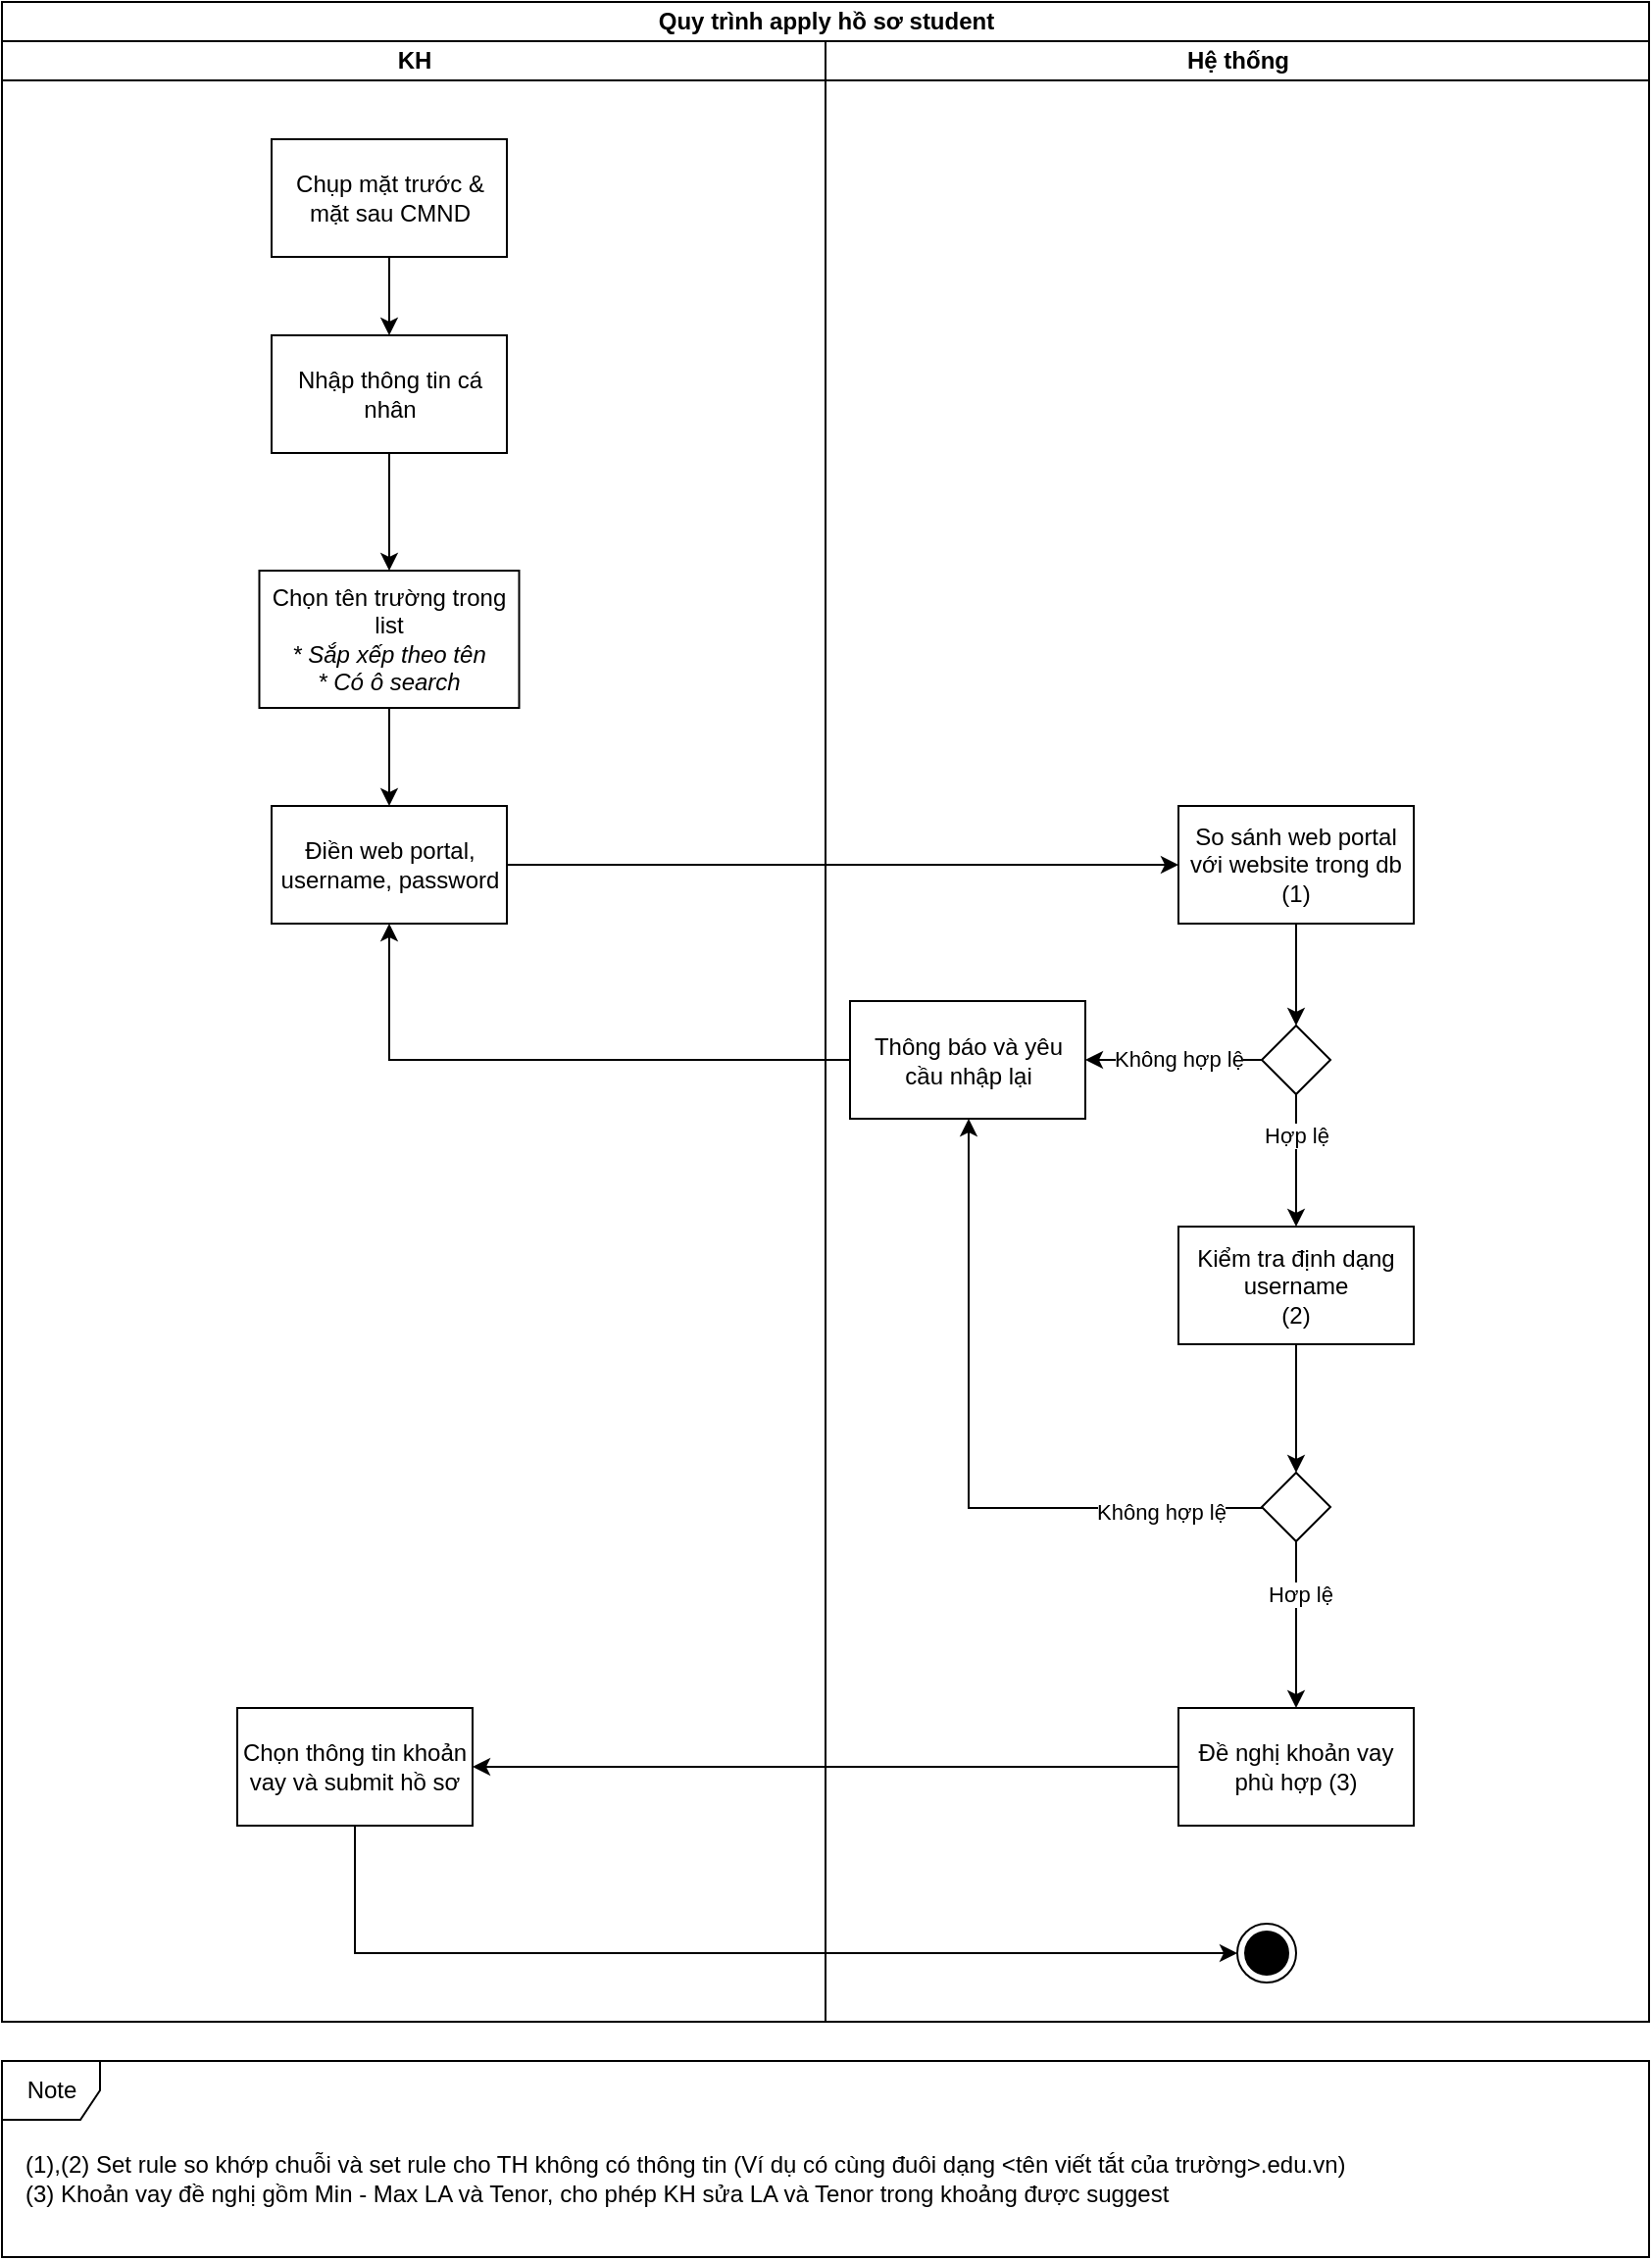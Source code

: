<mxfile version="14.2.5" type="github">
  <diagram id="ApFhPT5XMt6wGnuyw4Qg" name="Page-1">
    <mxGraphModel dx="1422" dy="762" grid="1" gridSize="10" guides="1" tooltips="1" connect="1" arrows="1" fold="1" page="1" pageScale="1" pageWidth="850" pageHeight="1100" math="0" shadow="0">
      <root>
        <mxCell id="0" />
        <mxCell id="1" parent="0" />
        <mxCell id="FWywLmt_h5sMl4Gyv7Lm-1" value="Quy trình apply hồ sơ student" style="swimlane;html=1;childLayout=stackLayout;resizeParent=1;resizeParentMax=0;startSize=20;" vertex="1" parent="1">
          <mxGeometry x="80" y="200" width="840" height="1030" as="geometry" />
        </mxCell>
        <mxCell id="FWywLmt_h5sMl4Gyv7Lm-37" style="edgeStyle=orthogonalEdgeStyle;rounded=0;orthogonalLoop=1;jettySize=auto;html=1;" edge="1" parent="FWywLmt_h5sMl4Gyv7Lm-1" source="FWywLmt_h5sMl4Gyv7Lm-34" target="FWywLmt_h5sMl4Gyv7Lm-20">
          <mxGeometry relative="1" as="geometry" />
        </mxCell>
        <mxCell id="FWywLmt_h5sMl4Gyv7Lm-103" style="edgeStyle=elbowEdgeStyle;rounded=0;orthogonalLoop=1;jettySize=auto;elbow=vertical;html=1;endArrow=classic;endFill=1;strokeColor=#000000;" edge="1" parent="FWywLmt_h5sMl4Gyv7Lm-1" source="FWywLmt_h5sMl4Gyv7Lm-20" target="FWywLmt_h5sMl4Gyv7Lm-27">
          <mxGeometry relative="1" as="geometry" />
        </mxCell>
        <mxCell id="FWywLmt_h5sMl4Gyv7Lm-73" style="edgeStyle=elbowEdgeStyle;rounded=0;orthogonalLoop=1;jettySize=auto;elbow=vertical;html=1;endArrow=classic;endFill=1;strokeColor=#000000;" edge="1" parent="FWywLmt_h5sMl4Gyv7Lm-1" source="FWywLmt_h5sMl4Gyv7Lm-38" target="FWywLmt_h5sMl4Gyv7Lm-31">
          <mxGeometry relative="1" as="geometry" />
        </mxCell>
        <mxCell id="FWywLmt_h5sMl4Gyv7Lm-75" style="edgeStyle=elbowEdgeStyle;rounded=0;orthogonalLoop=1;jettySize=auto;elbow=vertical;html=1;endArrow=classic;endFill=1;strokeColor=#000000;" edge="1" parent="FWywLmt_h5sMl4Gyv7Lm-1" source="FWywLmt_h5sMl4Gyv7Lm-31" target="FWywLmt_h5sMl4Gyv7Lm-74">
          <mxGeometry relative="1" as="geometry">
            <Array as="points">
              <mxPoint x="330" y="995" />
              <mxPoint x="422.5" y="1177" />
              <mxPoint x="532.5" y="1267" />
            </Array>
          </mxGeometry>
        </mxCell>
        <mxCell id="FWywLmt_h5sMl4Gyv7Lm-2" value="KH" style="swimlane;html=1;startSize=20;" vertex="1" parent="FWywLmt_h5sMl4Gyv7Lm-1">
          <mxGeometry y="20" width="420" height="1010" as="geometry" />
        </mxCell>
        <mxCell id="FWywLmt_h5sMl4Gyv7Lm-91" style="edgeStyle=elbowEdgeStyle;rounded=0;orthogonalLoop=1;jettySize=auto;elbow=vertical;html=1;endArrow=classic;endFill=1;strokeColor=#000000;" edge="1" parent="FWywLmt_h5sMl4Gyv7Lm-2" source="FWywLmt_h5sMl4Gyv7Lm-5" target="FWywLmt_h5sMl4Gyv7Lm-17">
          <mxGeometry relative="1" as="geometry" />
        </mxCell>
        <mxCell id="FWywLmt_h5sMl4Gyv7Lm-5" value="Nhập thông tin cá nhân" style="shape=ext;rounded=0;html=1;whiteSpace=wrap;" vertex="1" parent="FWywLmt_h5sMl4Gyv7Lm-2">
          <mxGeometry x="137.5" y="150" width="120" height="60" as="geometry" />
        </mxCell>
        <mxCell id="FWywLmt_h5sMl4Gyv7Lm-15" value="Chụp mặt trước &amp;amp; mặt sau CMND" style="whiteSpace=wrap;html=1;rounded=0;" vertex="1" parent="FWywLmt_h5sMl4Gyv7Lm-2">
          <mxGeometry x="137.5" y="50" width="120" height="60" as="geometry" />
        </mxCell>
        <mxCell id="FWywLmt_h5sMl4Gyv7Lm-16" value="" style="edgeStyle=orthogonalEdgeStyle;rounded=0;orthogonalLoop=1;jettySize=auto;html=1;" edge="1" parent="FWywLmt_h5sMl4Gyv7Lm-2" source="FWywLmt_h5sMl4Gyv7Lm-15" target="FWywLmt_h5sMl4Gyv7Lm-5">
          <mxGeometry relative="1" as="geometry" />
        </mxCell>
        <mxCell id="FWywLmt_h5sMl4Gyv7Lm-94" style="edgeStyle=elbowEdgeStyle;rounded=0;orthogonalLoop=1;jettySize=auto;elbow=vertical;html=1;endArrow=classic;endFill=1;strokeColor=#000000;" edge="1" parent="FWywLmt_h5sMl4Gyv7Lm-2" source="FWywLmt_h5sMl4Gyv7Lm-17" target="FWywLmt_h5sMl4Gyv7Lm-20">
          <mxGeometry relative="1" as="geometry" />
        </mxCell>
        <mxCell id="FWywLmt_h5sMl4Gyv7Lm-17" value="Chọn tên trường trong list&lt;br&gt;&lt;i&gt;* Sắp xếp theo tên&lt;br&gt;* Có ô search&lt;/i&gt;" style="whiteSpace=wrap;html=1;rounded=0;" vertex="1" parent="FWywLmt_h5sMl4Gyv7Lm-2">
          <mxGeometry x="131.25" y="270" width="132.5" height="70" as="geometry" />
        </mxCell>
        <mxCell id="FWywLmt_h5sMl4Gyv7Lm-31" value="Chọn thông tin khoản vay và submit hồ sơ" style="whiteSpace=wrap;html=1;rounded=0;" vertex="1" parent="FWywLmt_h5sMl4Gyv7Lm-2">
          <mxGeometry x="120" y="850" width="120" height="60" as="geometry" />
        </mxCell>
        <mxCell id="FWywLmt_h5sMl4Gyv7Lm-20" value="Điền web portal, username, password" style="whiteSpace=wrap;html=1;rounded=0;" vertex="1" parent="FWywLmt_h5sMl4Gyv7Lm-2">
          <mxGeometry x="137.5" y="390" width="120" height="60" as="geometry" />
        </mxCell>
        <mxCell id="FWywLmt_h5sMl4Gyv7Lm-3" value="Hệ thống" style="swimlane;html=1;startSize=20;" vertex="1" parent="FWywLmt_h5sMl4Gyv7Lm-1">
          <mxGeometry x="420" y="20" width="420" height="1010" as="geometry" />
        </mxCell>
        <mxCell id="FWywLmt_h5sMl4Gyv7Lm-105" style="edgeStyle=elbowEdgeStyle;rounded=0;orthogonalLoop=1;jettySize=auto;elbow=vertical;html=1;endArrow=classic;endFill=1;strokeColor=#000000;" edge="1" parent="FWywLmt_h5sMl4Gyv7Lm-3" source="FWywLmt_h5sMl4Gyv7Lm-27" target="FWywLmt_h5sMl4Gyv7Lm-29">
          <mxGeometry relative="1" as="geometry" />
        </mxCell>
        <mxCell id="FWywLmt_h5sMl4Gyv7Lm-27" value="So sánh web portal với website trong db (1)" style="whiteSpace=wrap;html=1;rounded=0;" vertex="1" parent="FWywLmt_h5sMl4Gyv7Lm-3">
          <mxGeometry x="180" y="390" width="120" height="60" as="geometry" />
        </mxCell>
        <mxCell id="FWywLmt_h5sMl4Gyv7Lm-106" style="edgeStyle=elbowEdgeStyle;rounded=0;orthogonalLoop=1;jettySize=auto;elbow=vertical;html=1;endArrow=classic;endFill=1;strokeColor=#000000;" edge="1" parent="FWywLmt_h5sMl4Gyv7Lm-3" source="FWywLmt_h5sMl4Gyv7Lm-29" target="FWywLmt_h5sMl4Gyv7Lm-34">
          <mxGeometry relative="1" as="geometry" />
        </mxCell>
        <mxCell id="FWywLmt_h5sMl4Gyv7Lm-115" value="Không hợp lệ" style="edgeLabel;html=1;align=center;verticalAlign=middle;resizable=0;points=[];" vertex="1" connectable="0" parent="FWywLmt_h5sMl4Gyv7Lm-106">
          <mxGeometry x="0.436" y="2" relative="1" as="geometry">
            <mxPoint x="22" y="-2.5" as="offset" />
          </mxGeometry>
        </mxCell>
        <mxCell id="FWywLmt_h5sMl4Gyv7Lm-29" value="" style="rhombus;whiteSpace=wrap;html=1;rounded=0;" vertex="1" parent="FWywLmt_h5sMl4Gyv7Lm-3">
          <mxGeometry x="222.5" y="502" width="35" height="35" as="geometry" />
        </mxCell>
        <mxCell id="FWywLmt_h5sMl4Gyv7Lm-34" value="Thông báo và yêu cầu nhập lại" style="whiteSpace=wrap;html=1;rounded=0;" vertex="1" parent="FWywLmt_h5sMl4Gyv7Lm-3">
          <mxGeometry x="12.5" y="489.5" width="120" height="60" as="geometry" />
        </mxCell>
        <mxCell id="FWywLmt_h5sMl4Gyv7Lm-38" value="Đề nghị khoản vay phù hợp (3)" style="whiteSpace=wrap;html=1;rounded=0;" vertex="1" parent="FWywLmt_h5sMl4Gyv7Lm-3">
          <mxGeometry x="180" y="850" width="120" height="60" as="geometry" />
        </mxCell>
        <mxCell id="FWywLmt_h5sMl4Gyv7Lm-74" value="" style="ellipse;html=1;shape=endState;fillColor=#000000;strokeColor=#000000;rounded=0;" vertex="1" parent="FWywLmt_h5sMl4Gyv7Lm-3">
          <mxGeometry x="210" y="960" width="30" height="30" as="geometry" />
        </mxCell>
        <mxCell id="FWywLmt_h5sMl4Gyv7Lm-112" style="edgeStyle=elbowEdgeStyle;rounded=0;orthogonalLoop=1;jettySize=auto;elbow=vertical;html=1;endArrow=classic;endFill=1;strokeColor=#000000;" edge="1" parent="FWywLmt_h5sMl4Gyv7Lm-3" source="FWywLmt_h5sMl4Gyv7Lm-110" target="FWywLmt_h5sMl4Gyv7Lm-38">
          <mxGeometry relative="1" as="geometry" />
        </mxCell>
        <mxCell id="FWywLmt_h5sMl4Gyv7Lm-118" value="Hơp lệ" style="edgeLabel;html=1;align=center;verticalAlign=middle;resizable=0;points=[];" vertex="1" connectable="0" parent="FWywLmt_h5sMl4Gyv7Lm-112">
          <mxGeometry x="-0.365" y="2" relative="1" as="geometry">
            <mxPoint as="offset" />
          </mxGeometry>
        </mxCell>
        <mxCell id="FWywLmt_h5sMl4Gyv7Lm-114" style="edgeStyle=elbowEdgeStyle;rounded=0;orthogonalLoop=1;jettySize=auto;elbow=vertical;html=1;endArrow=classic;endFill=1;strokeColor=#000000;" edge="1" parent="FWywLmt_h5sMl4Gyv7Lm-3" source="FWywLmt_h5sMl4Gyv7Lm-110" target="FWywLmt_h5sMl4Gyv7Lm-34">
          <mxGeometry relative="1" as="geometry">
            <Array as="points">
              <mxPoint x="73" y="748" />
            </Array>
          </mxGeometry>
        </mxCell>
        <mxCell id="FWywLmt_h5sMl4Gyv7Lm-117" value="Không hợp lệ" style="edgeLabel;html=1;align=center;verticalAlign=middle;resizable=0;points=[];" vertex="1" connectable="0" parent="FWywLmt_h5sMl4Gyv7Lm-114">
          <mxGeometry x="-0.702" y="2" relative="1" as="geometry">
            <mxPoint as="offset" />
          </mxGeometry>
        </mxCell>
        <mxCell id="FWywLmt_h5sMl4Gyv7Lm-110" value="" style="rhombus;whiteSpace=wrap;html=1;rounded=0;" vertex="1" parent="FWywLmt_h5sMl4Gyv7Lm-3">
          <mxGeometry x="222.5" y="730" width="35" height="35" as="geometry" />
        </mxCell>
        <mxCell id="FWywLmt_h5sMl4Gyv7Lm-88" value="Note" style="shape=umlFrame;tabPosition=left;html=1;boundedLbl=1;labelInHeader=1;width=50;height=30;rounded=0;strokeColor=#000000;" vertex="1" parent="1">
          <mxGeometry x="80" y="1250" width="840" height="100" as="geometry" />
        </mxCell>
        <mxCell id="FWywLmt_h5sMl4Gyv7Lm-90" value="(1),(2) Set rule so khớp chuỗi và set rule cho TH không có thông tin (Ví dụ có cùng đuôi dạng &amp;lt;tên viết tắt của trường&amp;gt;.edu.vn)&lt;br&gt;(3) Khoản vay đề nghị gồm Min - Max LA và Tenor, cho phép KH sửa LA và Tenor trong khoảng được suggest" style="text;html=1;strokeColor=none;fillColor=none;align=left;verticalAlign=middle;whiteSpace=wrap;rounded=0;" vertex="1" parent="1">
          <mxGeometry x="90" y="1280" width="810" height="60" as="geometry" />
        </mxCell>
        <mxCell id="FWywLmt_h5sMl4Gyv7Lm-111" value="" style="edgeStyle=elbowEdgeStyle;rounded=0;orthogonalLoop=1;jettySize=auto;elbow=vertical;html=1;endArrow=classic;endFill=1;strokeColor=#000000;" edge="1" parent="1" source="FWywLmt_h5sMl4Gyv7Lm-108" target="FWywLmt_h5sMl4Gyv7Lm-110">
          <mxGeometry relative="1" as="geometry" />
        </mxCell>
        <mxCell id="FWywLmt_h5sMl4Gyv7Lm-108" value="Kiểm tra định dạng username&lt;br&gt;(2)" style="whiteSpace=wrap;html=1;rounded=0;" vertex="1" parent="1">
          <mxGeometry x="680" y="824.5" width="120" height="60" as="geometry" />
        </mxCell>
        <mxCell id="FWywLmt_h5sMl4Gyv7Lm-109" value="" style="edgeStyle=elbowEdgeStyle;rounded=0;orthogonalLoop=1;jettySize=auto;elbow=vertical;html=1;endArrow=classic;endFill=1;strokeColor=#000000;" edge="1" parent="1" source="FWywLmt_h5sMl4Gyv7Lm-29" target="FWywLmt_h5sMl4Gyv7Lm-108">
          <mxGeometry relative="1" as="geometry" />
        </mxCell>
        <mxCell id="FWywLmt_h5sMl4Gyv7Lm-116" value="Hợp lệ" style="edgeLabel;html=1;align=center;verticalAlign=middle;resizable=0;points=[];" vertex="1" connectable="0" parent="FWywLmt_h5sMl4Gyv7Lm-109">
          <mxGeometry x="-0.378" relative="1" as="geometry">
            <mxPoint as="offset" />
          </mxGeometry>
        </mxCell>
      </root>
    </mxGraphModel>
  </diagram>
</mxfile>
